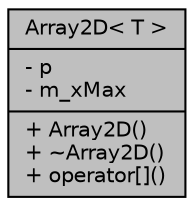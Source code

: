 digraph "Array2D&lt; T &gt;"
{
  edge [fontname="Helvetica",fontsize="10",labelfontname="Helvetica",labelfontsize="10"];
  node [fontname="Helvetica",fontsize="10",shape=record];
  Node1 [label="{Array2D\< T \>\n|- p\l- m_xMax\l|+ Array2D()\l+ ~Array2D()\l+ operator[]()\l}",height=0.2,width=0.4,color="black", fillcolor="grey75", style="filled", fontcolor="black"];
}
